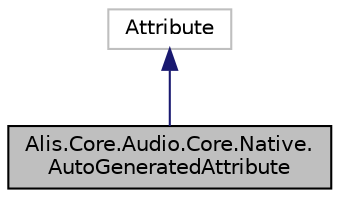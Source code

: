 digraph "Alis.Core.Audio.Core.Native.AutoGeneratedAttribute"
{
 // LATEX_PDF_SIZE
  edge [fontname="Helvetica",fontsize="10",labelfontname="Helvetica",labelfontsize="10"];
  node [fontname="Helvetica",fontsize="10",shape=record];
  Node1 [label="Alis.Core.Audio.Core.Native.\lAutoGeneratedAttribute",height=0.2,width=0.4,color="black", fillcolor="grey75", style="filled", fontcolor="black",tooltip="Indicates that this function is generated automatically by a tool."];
  Node2 -> Node1 [dir="back",color="midnightblue",fontsize="10",style="solid",fontname="Helvetica"];
  Node2 [label="Attribute",height=0.2,width=0.4,color="grey75", fillcolor="white", style="filled",tooltip=" "];
}
